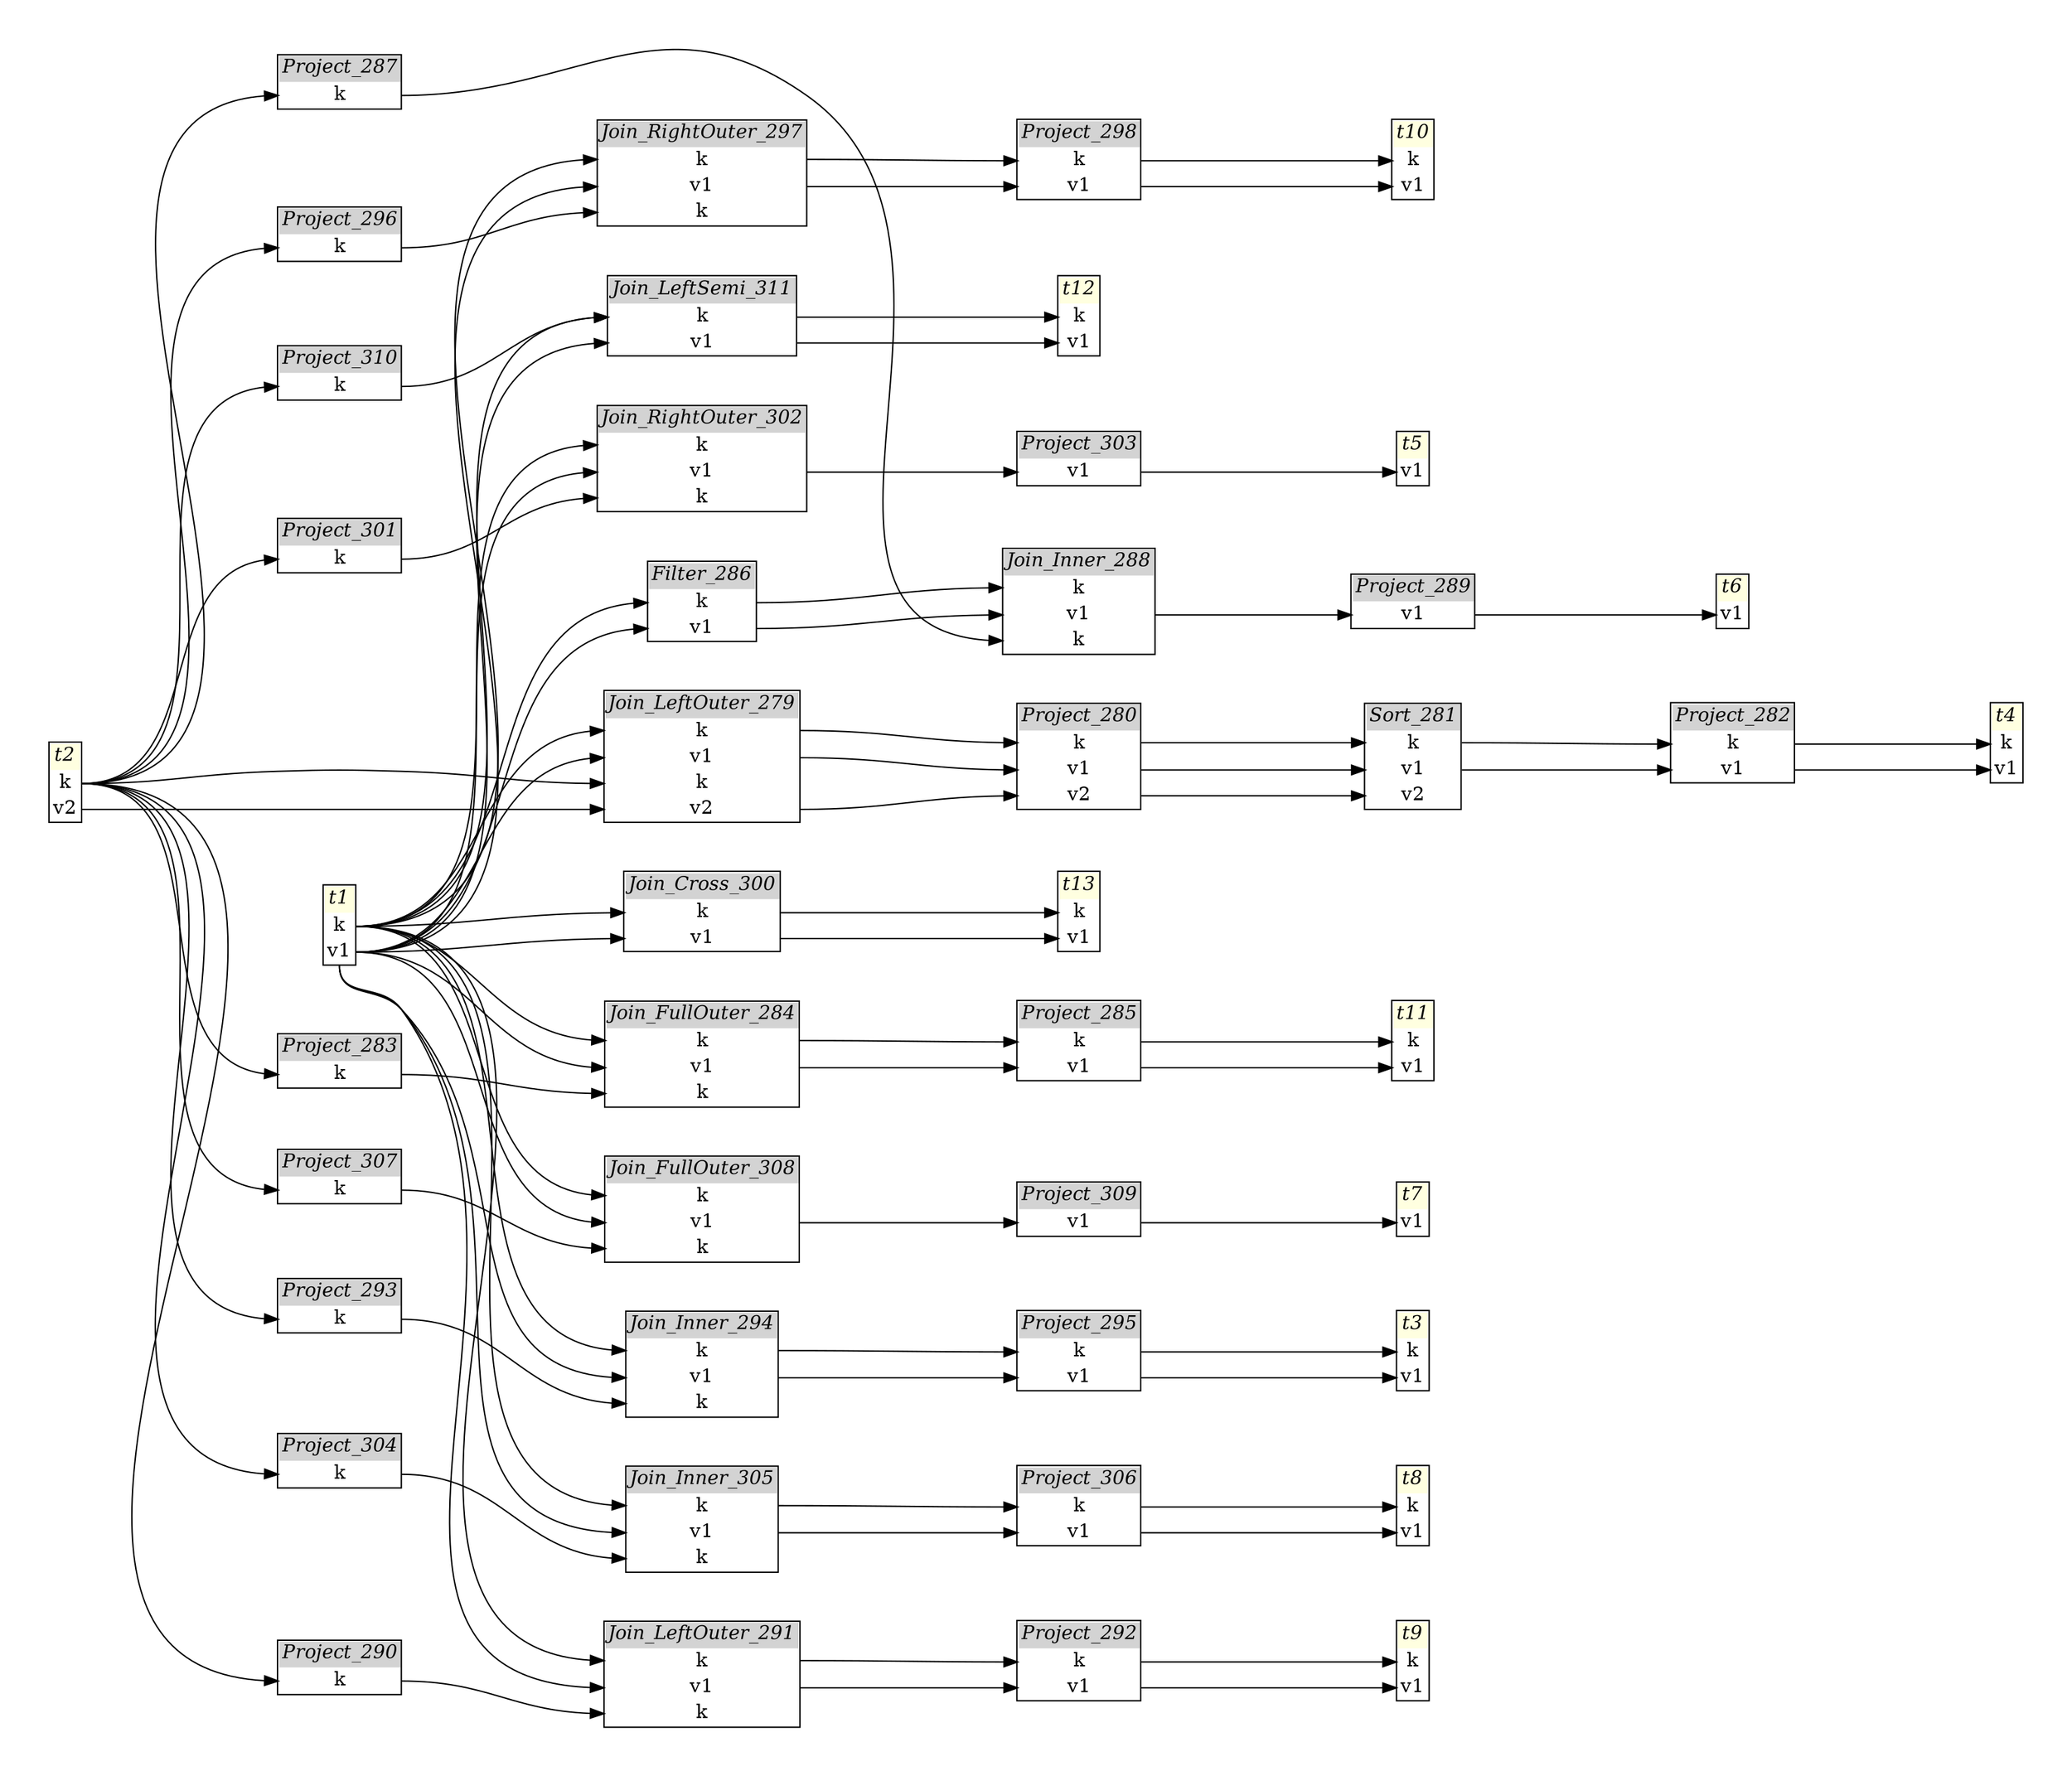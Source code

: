 // Automatically generated by SQLFlowTestSuite


digraph {
  graph [pad="0.5", nodesep="0.5", ranksep="2", fontname="Helvetica"];
  node [shape=plain]
  rankdir=LR;

  
"Filter_286" [label=<
<table border="1" cellborder="0" cellspacing="0">
  <tr><td bgcolor="lightgray" port="nodeName"><i>Filter_286</i></td></tr>
  <tr><td port="0">k</td></tr>
<tr><td port="1">v1</td></tr>
</table>>];
         

"Join_Cross_300" [label=<
<table border="1" cellborder="0" cellspacing="0">
  <tr><td bgcolor="lightgray" port="nodeName"><i>Join_Cross_300</i></td></tr>
  <tr><td port="0">k</td></tr>
<tr><td port="1">v1</td></tr>
</table>>];
         

"Join_FullOuter_284" [label=<
<table border="1" cellborder="0" cellspacing="0">
  <tr><td bgcolor="lightgray" port="nodeName"><i>Join_FullOuter_284</i></td></tr>
  <tr><td port="0">k</td></tr>
<tr><td port="1">v1</td></tr>
<tr><td port="2">k</td></tr>
</table>>];
         

"Join_FullOuter_308" [label=<
<table border="1" cellborder="0" cellspacing="0">
  <tr><td bgcolor="lightgray" port="nodeName"><i>Join_FullOuter_308</i></td></tr>
  <tr><td port="0">k</td></tr>
<tr><td port="1">v1</td></tr>
<tr><td port="2">k</td></tr>
</table>>];
         

"Join_Inner_288" [label=<
<table border="1" cellborder="0" cellspacing="0">
  <tr><td bgcolor="lightgray" port="nodeName"><i>Join_Inner_288</i></td></tr>
  <tr><td port="0">k</td></tr>
<tr><td port="1">v1</td></tr>
<tr><td port="2">k</td></tr>
</table>>];
         

"Join_Inner_294" [label=<
<table border="1" cellborder="0" cellspacing="0">
  <tr><td bgcolor="lightgray" port="nodeName"><i>Join_Inner_294</i></td></tr>
  <tr><td port="0">k</td></tr>
<tr><td port="1">v1</td></tr>
<tr><td port="2">k</td></tr>
</table>>];
         

"Join_Inner_305" [label=<
<table border="1" cellborder="0" cellspacing="0">
  <tr><td bgcolor="lightgray" port="nodeName"><i>Join_Inner_305</i></td></tr>
  <tr><td port="0">k</td></tr>
<tr><td port="1">v1</td></tr>
<tr><td port="2">k</td></tr>
</table>>];
         

"Join_LeftOuter_279" [label=<
<table border="1" cellborder="0" cellspacing="0">
  <tr><td bgcolor="lightgray" port="nodeName"><i>Join_LeftOuter_279</i></td></tr>
  <tr><td port="0">k</td></tr>
<tr><td port="1">v1</td></tr>
<tr><td port="2">k</td></tr>
<tr><td port="3">v2</td></tr>
</table>>];
         

"Join_LeftOuter_291" [label=<
<table border="1" cellborder="0" cellspacing="0">
  <tr><td bgcolor="lightgray" port="nodeName"><i>Join_LeftOuter_291</i></td></tr>
  <tr><td port="0">k</td></tr>
<tr><td port="1">v1</td></tr>
<tr><td port="2">k</td></tr>
</table>>];
         

"Join_LeftSemi_311" [label=<
<table border="1" cellborder="0" cellspacing="0">
  <tr><td bgcolor="lightgray" port="nodeName"><i>Join_LeftSemi_311</i></td></tr>
  <tr><td port="0">k</td></tr>
<tr><td port="1">v1</td></tr>
</table>>];
         

"Join_RightOuter_297" [label=<
<table border="1" cellborder="0" cellspacing="0">
  <tr><td bgcolor="lightgray" port="nodeName"><i>Join_RightOuter_297</i></td></tr>
  <tr><td port="0">k</td></tr>
<tr><td port="1">v1</td></tr>
<tr><td port="2">k</td></tr>
</table>>];
         

"Join_RightOuter_302" [label=<
<table border="1" cellborder="0" cellspacing="0">
  <tr><td bgcolor="lightgray" port="nodeName"><i>Join_RightOuter_302</i></td></tr>
  <tr><td port="0">k</td></tr>
<tr><td port="1">v1</td></tr>
<tr><td port="2">k</td></tr>
</table>>];
         

"Project_280" [label=<
<table border="1" cellborder="0" cellspacing="0">
  <tr><td bgcolor="lightgray" port="nodeName"><i>Project_280</i></td></tr>
  <tr><td port="0">k</td></tr>
<tr><td port="1">v1</td></tr>
<tr><td port="2">v2</td></tr>
</table>>];
         

"Project_282" [label=<
<table border="1" cellborder="0" cellspacing="0">
  <tr><td bgcolor="lightgray" port="nodeName"><i>Project_282</i></td></tr>
  <tr><td port="0">k</td></tr>
<tr><td port="1">v1</td></tr>
</table>>];
         

"Project_283" [label=<
<table border="1" cellborder="0" cellspacing="0">
  <tr><td bgcolor="lightgray" port="nodeName"><i>Project_283</i></td></tr>
  <tr><td port="0">k</td></tr>
</table>>];
         

"Project_285" [label=<
<table border="1" cellborder="0" cellspacing="0">
  <tr><td bgcolor="lightgray" port="nodeName"><i>Project_285</i></td></tr>
  <tr><td port="0">k</td></tr>
<tr><td port="1">v1</td></tr>
</table>>];
         

"Project_287" [label=<
<table border="1" cellborder="0" cellspacing="0">
  <tr><td bgcolor="lightgray" port="nodeName"><i>Project_287</i></td></tr>
  <tr><td port="0">k</td></tr>
</table>>];
         

"Project_289" [label=<
<table border="1" cellborder="0" cellspacing="0">
  <tr><td bgcolor="lightgray" port="nodeName"><i>Project_289</i></td></tr>
  <tr><td port="0">v1</td></tr>
</table>>];
         

"Project_290" [label=<
<table border="1" cellborder="0" cellspacing="0">
  <tr><td bgcolor="lightgray" port="nodeName"><i>Project_290</i></td></tr>
  <tr><td port="0">k</td></tr>
</table>>];
         

"Project_292" [label=<
<table border="1" cellborder="0" cellspacing="0">
  <tr><td bgcolor="lightgray" port="nodeName"><i>Project_292</i></td></tr>
  <tr><td port="0">k</td></tr>
<tr><td port="1">v1</td></tr>
</table>>];
         

"Project_293" [label=<
<table border="1" cellborder="0" cellspacing="0">
  <tr><td bgcolor="lightgray" port="nodeName"><i>Project_293</i></td></tr>
  <tr><td port="0">k</td></tr>
</table>>];
         

"Project_295" [label=<
<table border="1" cellborder="0" cellspacing="0">
  <tr><td bgcolor="lightgray" port="nodeName"><i>Project_295</i></td></tr>
  <tr><td port="0">k</td></tr>
<tr><td port="1">v1</td></tr>
</table>>];
         

"Project_296" [label=<
<table border="1" cellborder="0" cellspacing="0">
  <tr><td bgcolor="lightgray" port="nodeName"><i>Project_296</i></td></tr>
  <tr><td port="0">k</td></tr>
</table>>];
         

"Project_298" [label=<
<table border="1" cellborder="0" cellspacing="0">
  <tr><td bgcolor="lightgray" port="nodeName"><i>Project_298</i></td></tr>
  <tr><td port="0">k</td></tr>
<tr><td port="1">v1</td></tr>
</table>>];
         

"Project_301" [label=<
<table border="1" cellborder="0" cellspacing="0">
  <tr><td bgcolor="lightgray" port="nodeName"><i>Project_301</i></td></tr>
  <tr><td port="0">k</td></tr>
</table>>];
         

"Project_303" [label=<
<table border="1" cellborder="0" cellspacing="0">
  <tr><td bgcolor="lightgray" port="nodeName"><i>Project_303</i></td></tr>
  <tr><td port="0">v1</td></tr>
</table>>];
         

"Project_304" [label=<
<table border="1" cellborder="0" cellspacing="0">
  <tr><td bgcolor="lightgray" port="nodeName"><i>Project_304</i></td></tr>
  <tr><td port="0">k</td></tr>
</table>>];
         

"Project_306" [label=<
<table border="1" cellborder="0" cellspacing="0">
  <tr><td bgcolor="lightgray" port="nodeName"><i>Project_306</i></td></tr>
  <tr><td port="0">k</td></tr>
<tr><td port="1">v1</td></tr>
</table>>];
         

"Project_307" [label=<
<table border="1" cellborder="0" cellspacing="0">
  <tr><td bgcolor="lightgray" port="nodeName"><i>Project_307</i></td></tr>
  <tr><td port="0">k</td></tr>
</table>>];
         

"Project_309" [label=<
<table border="1" cellborder="0" cellspacing="0">
  <tr><td bgcolor="lightgray" port="nodeName"><i>Project_309</i></td></tr>
  <tr><td port="0">v1</td></tr>
</table>>];
         

"Project_310" [label=<
<table border="1" cellborder="0" cellspacing="0">
  <tr><td bgcolor="lightgray" port="nodeName"><i>Project_310</i></td></tr>
  <tr><td port="0">k</td></tr>
</table>>];
         

"Sort_281" [label=<
<table border="1" cellborder="0" cellspacing="0">
  <tr><td bgcolor="lightgray" port="nodeName"><i>Sort_281</i></td></tr>
  <tr><td port="0">k</td></tr>
<tr><td port="1">v1</td></tr>
<tr><td port="2">v2</td></tr>
</table>>];
         

"t1" [label=<
<table border="1" cellborder="0" cellspacing="0">
  <tr><td bgcolor="lightyellow" port="nodeName"><i>t1</i></td></tr>
  <tr><td port="0">k</td></tr>
<tr><td port="1">v1</td></tr>
</table>>];
       

"t10" [label=<
<table border="1" cellborder="0" cellspacing="0">
  <tr><td bgcolor="lightyellow" port="nodeName"><i>t10</i></td></tr>
  <tr><td port="0">k</td></tr>
<tr><td port="1">v1</td></tr>
</table>>];
           

"t11" [label=<
<table border="1" cellborder="0" cellspacing="0">
  <tr><td bgcolor="lightyellow" port="nodeName"><i>t11</i></td></tr>
  <tr><td port="0">k</td></tr>
<tr><td port="1">v1</td></tr>
</table>>];
           

"t12" [label=<
<table border="1" cellborder="0" cellspacing="0">
  <tr><td bgcolor="lightyellow" port="nodeName"><i>t12</i></td></tr>
  <tr><td port="0">k</td></tr>
<tr><td port="1">v1</td></tr>
</table>>];
           

"t13" [label=<
<table border="1" cellborder="0" cellspacing="0">
  <tr><td bgcolor="lightyellow" port="nodeName"><i>t13</i></td></tr>
  <tr><td port="0">k</td></tr>
<tr><td port="1">v1</td></tr>
</table>>];
           

"t2" [label=<
<table border="1" cellborder="0" cellspacing="0">
  <tr><td bgcolor="lightyellow" port="nodeName"><i>t2</i></td></tr>
  <tr><td port="0">k</td></tr>
<tr><td port="1">v2</td></tr>
</table>>];
       

"t3" [label=<
<table border="1" cellborder="0" cellspacing="0">
  <tr><td bgcolor="lightyellow" port="nodeName"><i>t3</i></td></tr>
  <tr><td port="0">k</td></tr>
<tr><td port="1">v1</td></tr>
</table>>];
           

"t4" [label=<
<table border="1" cellborder="0" cellspacing="0">
  <tr><td bgcolor="lightyellow" port="nodeName"><i>t4</i></td></tr>
  <tr><td port="0">k</td></tr>
<tr><td port="1">v1</td></tr>
</table>>];
           

"t5" [label=<
<table border="1" cellborder="0" cellspacing="0">
  <tr><td bgcolor="lightyellow" port="nodeName"><i>t5</i></td></tr>
  <tr><td port="0">v1</td></tr>
</table>>];
           

"t6" [label=<
<table border="1" cellborder="0" cellspacing="0">
  <tr><td bgcolor="lightyellow" port="nodeName"><i>t6</i></td></tr>
  <tr><td port="0">v1</td></tr>
</table>>];
           

"t7" [label=<
<table border="1" cellborder="0" cellspacing="0">
  <tr><td bgcolor="lightyellow" port="nodeName"><i>t7</i></td></tr>
  <tr><td port="0">v1</td></tr>
</table>>];
           

"t8" [label=<
<table border="1" cellborder="0" cellspacing="0">
  <tr><td bgcolor="lightyellow" port="nodeName"><i>t8</i></td></tr>
  <tr><td port="0">k</td></tr>
<tr><td port="1">v1</td></tr>
</table>>];
           

"t9" [label=<
<table border="1" cellborder="0" cellspacing="0">
  <tr><td bgcolor="lightyellow" port="nodeName"><i>t9</i></td></tr>
  <tr><td port="0">k</td></tr>
<tr><td port="1">v1</td></tr>
</table>>];
           
  "Filter_286":0 -> "Join_Inner_288":0;
"Filter_286":1 -> "Join_Inner_288":1;
"Join_Cross_300":0 -> "t13":0;
"Join_Cross_300":1 -> "t13":1;
"Join_FullOuter_284":0 -> "Project_285":0;
"Join_FullOuter_284":1 -> "Project_285":1;
"Join_FullOuter_308":1 -> "Project_309":0;
"Join_Inner_288":1 -> "Project_289":0;
"Join_Inner_294":0 -> "Project_295":0;
"Join_Inner_294":1 -> "Project_295":1;
"Join_Inner_305":0 -> "Project_306":0;
"Join_Inner_305":1 -> "Project_306":1;
"Join_LeftOuter_279":0 -> "Project_280":0;
"Join_LeftOuter_279":1 -> "Project_280":1;
"Join_LeftOuter_279":3 -> "Project_280":2;
"Join_LeftOuter_291":0 -> "Project_292":0;
"Join_LeftOuter_291":1 -> "Project_292":1;
"Join_LeftSemi_311":0 -> "t12":0;
"Join_LeftSemi_311":1 -> "t12":1;
"Join_RightOuter_297":0 -> "Project_298":0;
"Join_RightOuter_297":1 -> "Project_298":1;
"Join_RightOuter_302":1 -> "Project_303":0;
"Project_280":0 -> "Sort_281":0;
"Project_280":1 -> "Sort_281":1;
"Project_280":2 -> "Sort_281":2;
"Project_282":0 -> "t4":0;
"Project_282":1 -> "t4":1;
"Project_283":0 -> "Join_FullOuter_284":2;
"Project_285":0 -> "t11":0;
"Project_285":1 -> "t11":1;
"Project_287":0 -> "Join_Inner_288":2;
"Project_289":0 -> "t6":0;
"Project_290":0 -> "Join_LeftOuter_291":2;
"Project_292":0 -> "t9":0;
"Project_292":1 -> "t9":1;
"Project_293":0 -> "Join_Inner_294":2;
"Project_295":0 -> "t3":0;
"Project_295":1 -> "t3":1;
"Project_296":0 -> "Join_RightOuter_297":2;
"Project_298":0 -> "t10":0;
"Project_298":1 -> "t10":1;
"Project_301":0 -> "Join_RightOuter_302":2;
"Project_303":0 -> "t5":0;
"Project_304":0 -> "Join_Inner_305":2;
"Project_306":0 -> "t8":0;
"Project_306":1 -> "t8":1;
"Project_307":0 -> "Join_FullOuter_308":2;
"Project_309":0 -> "t7":0;
"Project_310":0 -> "Join_LeftSemi_311":0;
"Sort_281":0 -> "Project_282":0;
"Sort_281":1 -> "Project_282":1;
"t1":0 -> "Filter_286":0;
"t1":0 -> "Join_Cross_300":0;
"t1":0 -> "Join_FullOuter_284":0;
"t1":0 -> "Join_FullOuter_308":0;
"t1":0 -> "Join_Inner_294":0;
"t1":0 -> "Join_Inner_305":0;
"t1":0 -> "Join_LeftOuter_279":0;
"t1":0 -> "Join_LeftOuter_291":0;
"t1":0 -> "Join_LeftSemi_311":0;
"t1":0 -> "Join_RightOuter_297":0;
"t1":0 -> "Join_RightOuter_302":0;
"t1":1 -> "Filter_286":1;
"t1":1 -> "Join_Cross_300":1;
"t1":1 -> "Join_FullOuter_284":1;
"t1":1 -> "Join_FullOuter_308":1;
"t1":1 -> "Join_Inner_294":1;
"t1":1 -> "Join_Inner_305":1;
"t1":1 -> "Join_LeftOuter_279":1;
"t1":1 -> "Join_LeftOuter_291":1;
"t1":1 -> "Join_LeftSemi_311":1;
"t1":1 -> "Join_RightOuter_297":1;
"t1":1 -> "Join_RightOuter_302":1;
"t2":0 -> "Join_LeftOuter_279":2;
"t2":0 -> "Project_283":0;
"t2":0 -> "Project_287":0;
"t2":0 -> "Project_290":0;
"t2":0 -> "Project_293":0;
"t2":0 -> "Project_296":0;
"t2":0 -> "Project_301":0;
"t2":0 -> "Project_304":0;
"t2":0 -> "Project_307":0;
"t2":0 -> "Project_310":0;
"t2":1 -> "Join_LeftOuter_279":3;
}
       